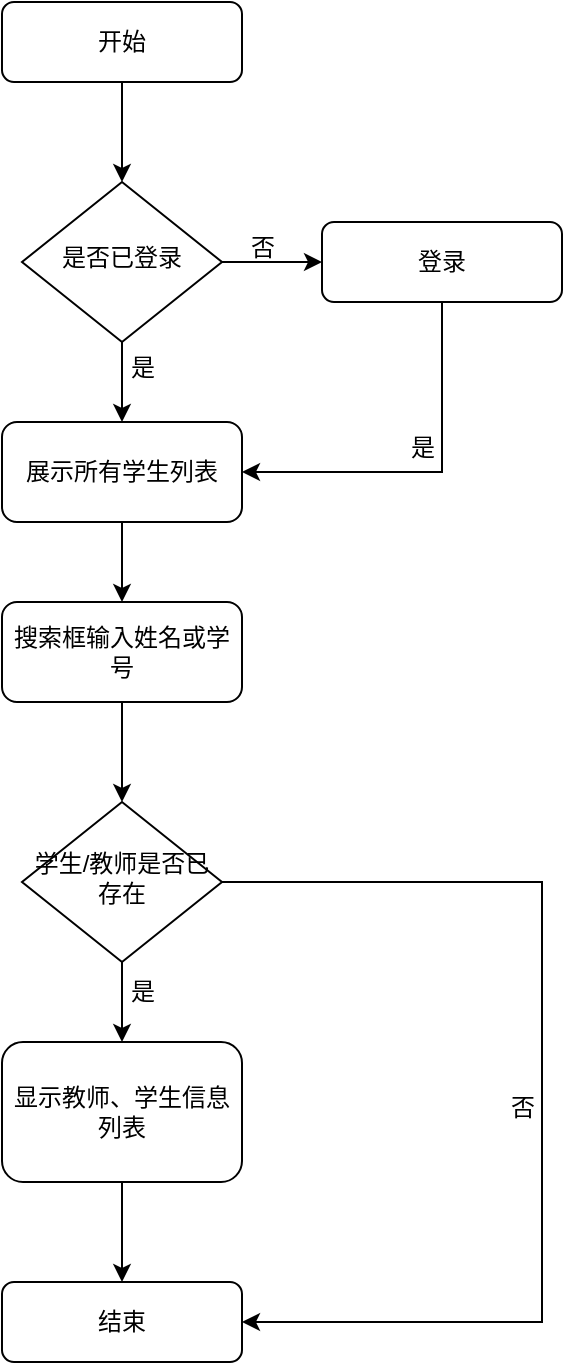 <mxfile version="22.0.4" type="github">
  <diagram name="第 1 页" id="OJvipSVy-bRWvPoi7CQn">
    <mxGraphModel dx="1562" dy="830" grid="1" gridSize="10" guides="1" tooltips="1" connect="1" arrows="1" fold="1" page="1" pageScale="1" pageWidth="827" pageHeight="1169" math="0" shadow="0">
      <root>
        <mxCell id="0" />
        <mxCell id="1" parent="0" />
        <mxCell id="uXL6dBVkwGDoLjeZM05x-1" value="" style="edgeStyle=orthogonalEdgeStyle;rounded=0;orthogonalLoop=1;jettySize=auto;html=1;" edge="1" parent="1" source="uXL6dBVkwGDoLjeZM05x-2" target="uXL6dBVkwGDoLjeZM05x-5">
          <mxGeometry relative="1" as="geometry" />
        </mxCell>
        <mxCell id="uXL6dBVkwGDoLjeZM05x-2" value="开始" style="rounded=1;whiteSpace=wrap;html=1;fontSize=12;glass=0;strokeWidth=1;shadow=0;" vertex="1" parent="1">
          <mxGeometry x="160" y="80" width="120" height="40" as="geometry" />
        </mxCell>
        <mxCell id="uXL6dBVkwGDoLjeZM05x-3" value="" style="edgeStyle=orthogonalEdgeStyle;rounded=0;orthogonalLoop=1;jettySize=auto;html=1;" edge="1" parent="1" source="uXL6dBVkwGDoLjeZM05x-5" target="uXL6dBVkwGDoLjeZM05x-7">
          <mxGeometry relative="1" as="geometry" />
        </mxCell>
        <mxCell id="uXL6dBVkwGDoLjeZM05x-4" value="" style="edgeStyle=orthogonalEdgeStyle;rounded=0;orthogonalLoop=1;jettySize=auto;html=1;" edge="1" parent="1" source="uXL6dBVkwGDoLjeZM05x-5" target="uXL6dBVkwGDoLjeZM05x-16">
          <mxGeometry relative="1" as="geometry">
            <Array as="points">
              <mxPoint x="220" y="270" />
              <mxPoint x="220" y="270" />
            </Array>
          </mxGeometry>
        </mxCell>
        <mxCell id="uXL6dBVkwGDoLjeZM05x-5" value="是否已登录" style="rhombus;whiteSpace=wrap;html=1;shadow=0;fontFamily=Helvetica;fontSize=12;align=center;strokeWidth=1;spacing=6;spacingTop=-4;" vertex="1" parent="1">
          <mxGeometry x="170" y="170" width="100" height="80" as="geometry" />
        </mxCell>
        <mxCell id="uXL6dBVkwGDoLjeZM05x-6" value="" style="edgeStyle=orthogonalEdgeStyle;rounded=0;orthogonalLoop=1;jettySize=auto;html=1;entryX=1;entryY=0.5;entryDx=0;entryDy=0;" edge="1" parent="1" source="uXL6dBVkwGDoLjeZM05x-7" target="uXL6dBVkwGDoLjeZM05x-16">
          <mxGeometry relative="1" as="geometry">
            <mxPoint x="380" y="310" as="targetPoint" />
            <Array as="points">
              <mxPoint x="380" y="315" />
            </Array>
          </mxGeometry>
        </mxCell>
        <mxCell id="uXL6dBVkwGDoLjeZM05x-7" value="登录" style="rounded=1;whiteSpace=wrap;html=1;fontSize=12;glass=0;strokeWidth=1;shadow=0;" vertex="1" parent="1">
          <mxGeometry x="320" y="190" width="120" height="40" as="geometry" />
        </mxCell>
        <mxCell id="uXL6dBVkwGDoLjeZM05x-8" value="" style="edgeStyle=orthogonalEdgeStyle;rounded=0;orthogonalLoop=1;jettySize=auto;html=1;exitX=0.5;exitY=1;exitDx=0;exitDy=0;" edge="1" parent="1" source="uXL6dBVkwGDoLjeZM05x-17" target="uXL6dBVkwGDoLjeZM05x-12">
          <mxGeometry relative="1" as="geometry">
            <mxPoint x="220" y="370" as="sourcePoint" />
          </mxGeometry>
        </mxCell>
        <mxCell id="uXL6dBVkwGDoLjeZM05x-9" value="结束" style="rounded=1;whiteSpace=wrap;html=1;fontSize=12;glass=0;strokeWidth=1;shadow=0;" vertex="1" parent="1">
          <mxGeometry x="160" y="720" width="120" height="40" as="geometry" />
        </mxCell>
        <mxCell id="uXL6dBVkwGDoLjeZM05x-10" style="edgeStyle=orthogonalEdgeStyle;rounded=0;orthogonalLoop=1;jettySize=auto;html=1;exitX=1;exitY=0.5;exitDx=0;exitDy=0;entryX=1;entryY=0.5;entryDx=0;entryDy=0;" edge="1" parent="1" source="uXL6dBVkwGDoLjeZM05x-12" target="uXL6dBVkwGDoLjeZM05x-9">
          <mxGeometry relative="1" as="geometry">
            <Array as="points">
              <mxPoint x="430" y="520" />
              <mxPoint x="430" y="740" />
            </Array>
            <mxPoint x="300" y="720" as="targetPoint" />
          </mxGeometry>
        </mxCell>
        <mxCell id="uXL6dBVkwGDoLjeZM05x-11" value="" style="edgeStyle=orthogonalEdgeStyle;rounded=0;orthogonalLoop=1;jettySize=auto;html=1;" edge="1" parent="1" source="uXL6dBVkwGDoLjeZM05x-12" target="uXL6dBVkwGDoLjeZM05x-14">
          <mxGeometry relative="1" as="geometry" />
        </mxCell>
        <mxCell id="uXL6dBVkwGDoLjeZM05x-12" value="学生/教师是否已存在" style="rhombus;whiteSpace=wrap;html=1;shadow=0;fontFamily=Helvetica;fontSize=12;align=center;strokeWidth=1;spacing=6;spacingTop=-4;" vertex="1" parent="1">
          <mxGeometry x="170" y="480" width="100" height="80" as="geometry" />
        </mxCell>
        <mxCell id="uXL6dBVkwGDoLjeZM05x-13" value="" style="edgeStyle=orthogonalEdgeStyle;rounded=0;orthogonalLoop=1;jettySize=auto;html=1;" edge="1" parent="1" source="uXL6dBVkwGDoLjeZM05x-14" target="uXL6dBVkwGDoLjeZM05x-9">
          <mxGeometry relative="1" as="geometry" />
        </mxCell>
        <mxCell id="uXL6dBVkwGDoLjeZM05x-14" value="显示教师、学生信息列表" style="rounded=1;whiteSpace=wrap;html=1;fontSize=12;glass=0;strokeWidth=1;shadow=0;" vertex="1" parent="1">
          <mxGeometry x="160" y="600" width="120" height="70" as="geometry" />
        </mxCell>
        <mxCell id="uXL6dBVkwGDoLjeZM05x-15" value="" style="edgeStyle=orthogonalEdgeStyle;rounded=0;orthogonalLoop=1;jettySize=auto;html=1;" edge="1" parent="1" source="uXL6dBVkwGDoLjeZM05x-16" target="uXL6dBVkwGDoLjeZM05x-17">
          <mxGeometry relative="1" as="geometry" />
        </mxCell>
        <mxCell id="uXL6dBVkwGDoLjeZM05x-16" value="展示所有学生列表" style="rounded=1;whiteSpace=wrap;html=1;fontSize=12;glass=0;strokeWidth=1;shadow=0;" vertex="1" parent="1">
          <mxGeometry x="160" y="290" width="120" height="50" as="geometry" />
        </mxCell>
        <mxCell id="uXL6dBVkwGDoLjeZM05x-17" value="搜索框输入姓名或学号" style="rounded=1;whiteSpace=wrap;html=1;fontSize=12;glass=0;strokeWidth=1;shadow=0;" vertex="1" parent="1">
          <mxGeometry x="160" y="380" width="120" height="50" as="geometry" />
        </mxCell>
        <mxCell id="uXL6dBVkwGDoLjeZM05x-18" value="是" style="text;html=1;align=center;verticalAlign=middle;resizable=0;points=[];autosize=1;strokeColor=none;fillColor=none;" vertex="1" parent="1">
          <mxGeometry x="210" y="560" width="40" height="30" as="geometry" />
        </mxCell>
        <mxCell id="uXL6dBVkwGDoLjeZM05x-21" value="否" style="text;html=1;align=center;verticalAlign=middle;resizable=0;points=[];autosize=1;strokeColor=none;fillColor=none;" vertex="1" parent="1">
          <mxGeometry x="270" y="188" width="40" height="30" as="geometry" />
        </mxCell>
        <mxCell id="uXL6dBVkwGDoLjeZM05x-22" value="是" style="text;html=1;align=center;verticalAlign=middle;resizable=0;points=[];autosize=1;strokeColor=none;fillColor=none;" vertex="1" parent="1">
          <mxGeometry x="350" y="288" width="40" height="30" as="geometry" />
        </mxCell>
        <mxCell id="uXL6dBVkwGDoLjeZM05x-23" value="是" style="text;html=1;align=center;verticalAlign=middle;resizable=0;points=[];autosize=1;strokeColor=none;fillColor=none;" vertex="1" parent="1">
          <mxGeometry x="210" y="248" width="40" height="30" as="geometry" />
        </mxCell>
        <mxCell id="uXL6dBVkwGDoLjeZM05x-24" value="否" style="text;html=1;align=center;verticalAlign=middle;resizable=0;points=[];autosize=1;strokeColor=none;fillColor=none;" vertex="1" parent="1">
          <mxGeometry x="400" y="618" width="40" height="30" as="geometry" />
        </mxCell>
      </root>
    </mxGraphModel>
  </diagram>
</mxfile>
